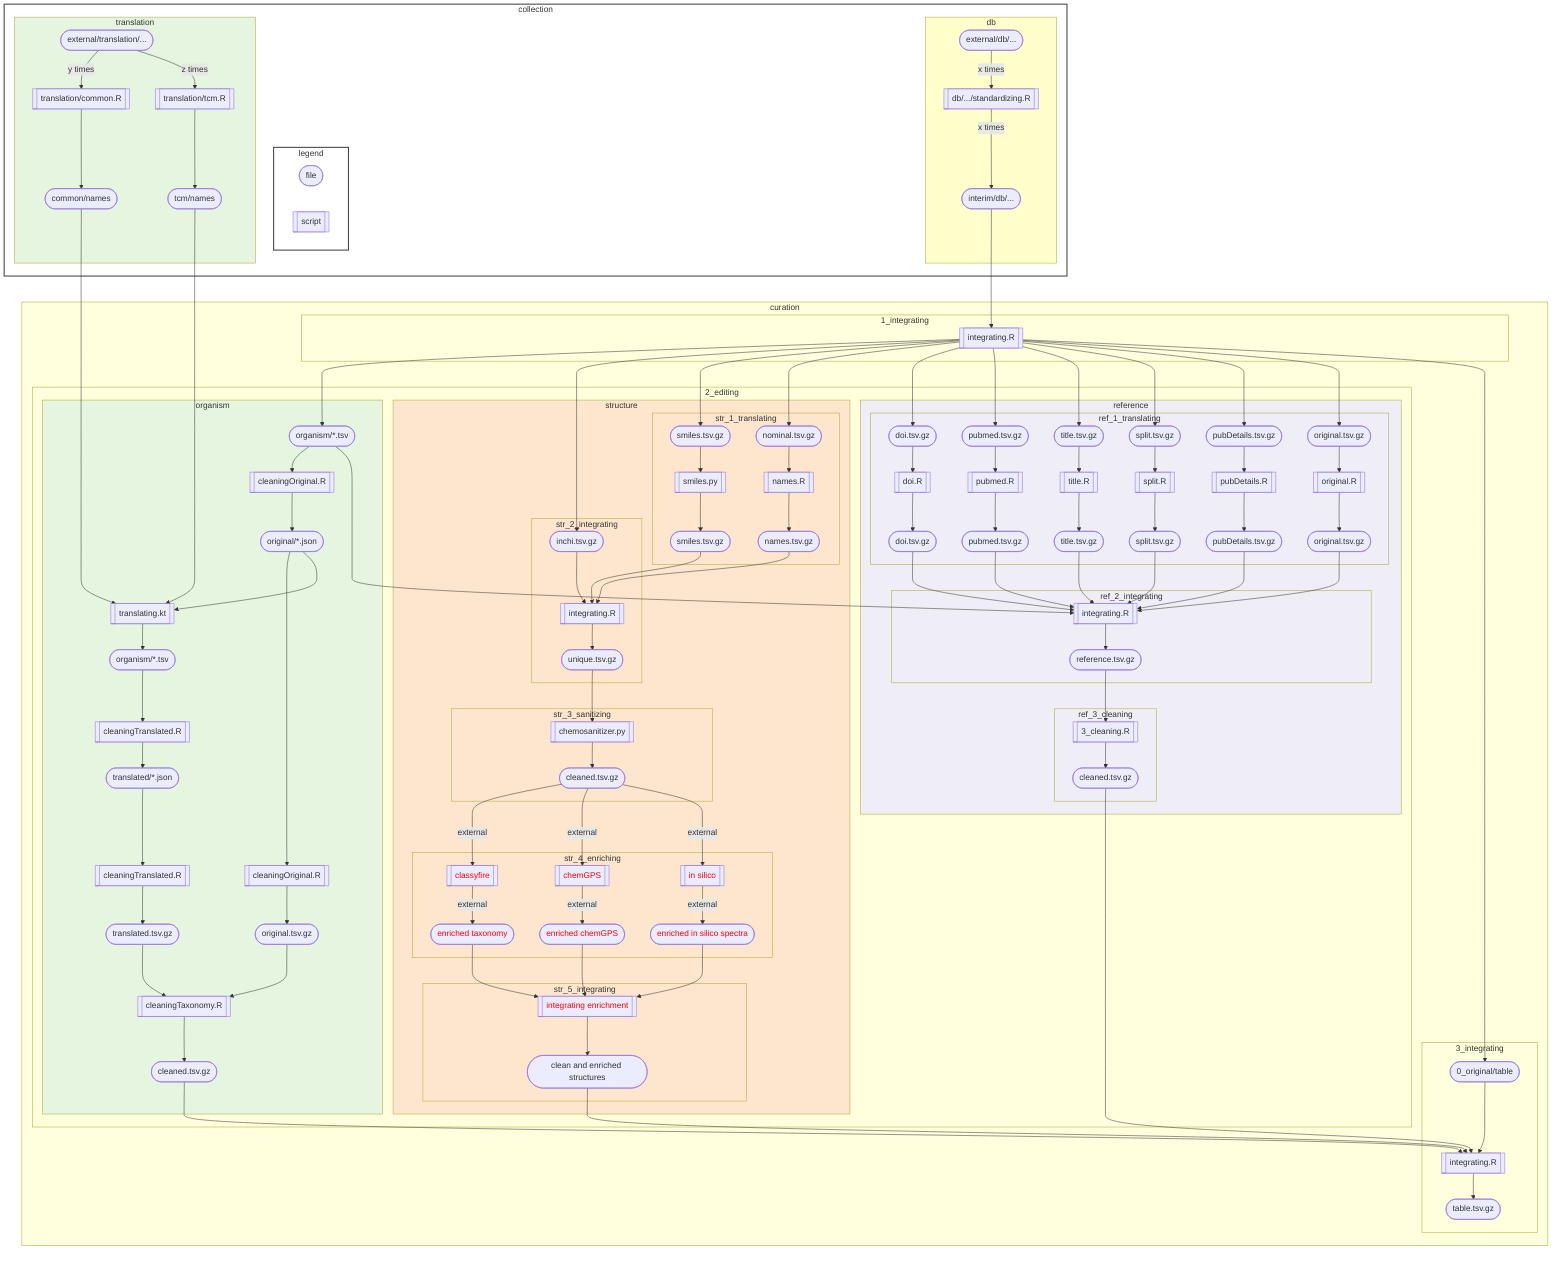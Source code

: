 graph TD

subgraph collection
style collection fill:#FFFFFF,stroke:#424242,stroke-width:2px
subgraph legend
style legend fill:#FFFFFF,stroke:#424242,stroke-width:2px
A([file])
B[[script]]
end

subgraph db
style db fill:#ffffcc
010([external/db/...]) -- x times --> 020[[db/.../standardizing.R]] -- x times --> 030([interim/db/...])
end

subgraph translation
style translation fill:#E5F5E0
010([external/db/...])
011([external/translation/...]) -- y times --> 040[[translation/common.R]] --> 050([common/names])
010([external/db/...])
011([external/translation/...]) -- z times --> 060[[translation/tcm.R]] --> 070([tcm/names])
end

end

050([common/names]) --> 105[[2_translating.kt]]
070([tcm/names]) --> 105[[2_translating.kt]]

subgraph curation
subgraph 1_integrating
030([interim/db/...])  --> 080[[integrating.R]]
end

subgraph 2_editing
subgraph organism
080[[integrating.R]] --> 100([organism/*.tsv])
style organism fill:#E5F5E0
100([organism/*.tsv]) -->
    101[[cleaningOriginal.R]] -->
        102([original/*.json]) -->
            103[[cleaningOriginal.R]] -->
                104([original.tsv.gz]) -->
                    111[[cleaningTaxonomy.R]]
        102([original/*.json]) -->
            105[[translating.kt]] -->
                106([organism/*.tsv]) -->
                    107[[cleaningTranslated.R]] -->
                        108([translated/*.json]) -->
                            109[[cleaningTranslated.R]] -->
                                110([translated.tsv.gz]) -->
                                    111[[cleaningTaxonomy.R]] -->
                                        120([cleaned.tsv.gz])
end

subgraph structure
style structure fill:#FEE6CE
080[[integrating.R]] --> 210([inchi.tsv.gz])
080[[integrating.R]] --> 220([smiles.tsv.gz])
080[[integrating.R]] --> 230([nominal.tsv.gz])
subgraph str_1_translating
style str_1_translating fill:#FEE6CE
220([smiles.tsv.gz]) -->
    221[[smiles.py]] -->
        222([smiles.tsv.gz])
230([nominal.tsv.gz]) -->
    231[[names.R]] -->
        232([names.tsv.gz])
end

subgraph str_2_integrating
style str_2_integrating fill:#FEE6CE
210([inchi.tsv.gz]) --> 240[[integrating.R]]
222([smiles.tsv.gz]) --> 240[[integrating.R]]
232([names.tsv.gz]) --> 240[[integrating.R]]
    --> 250([unique.tsv.gz])
end

subgraph str_3_sanitizing
style str_3_sanitizing fill:#FEE6CE
250([unique.tsv.gz]) --> 260[[chemosanitizer.py]] -->
    270([cleaned.tsv.gz])
end

subgraph str_4_enriching
style str_4_enriching fill:#FEE6CE
270([cleaned.tsv.gz]) -->
    |external| 281[[classyfire]] -->
        |external| 291([enriched taxonomy])
270([cleaned.tsv.gz]) -->
    |external| 282[[chemGPS]] -->
        |external| 292([enriched chemGPS])
270([cleaned.tsv.gz]) -->
    |external| 283[[in silico]] -->
        |external| 293([enriched in silico spectra])
end

subgraph str_5_integrating
style str_5_integrating fill:#FEE6CE
291([enriched taxonomy]) --> 298[[integrating enrichment]]
292([enriched chemGPS]) --> 298[[integrating enrichment]]
293([enriched in silico spectra]) --> 298[[integrating enrichment]]
298[[integrating enrichment]] --> 299([clean and enriched structures])
end
classDef NotDone color:red
class 281,291,282,292,283,293,298 NotDone

end

subgraph reference
style reference fill:#EFEDF5
080[[integrating.R]] --> 320([doi.tsv.gz])
080[[integrating.R]] --> 330([pubmed.tsv.gz])
080[[integrating.R]] --> 340([title.tsv.gz])
080[[integrating.R]] --> 350([split.tsv.gz])
080[[integrating.R]] --> 361([pubDetails.tsv.gz])
080[[integrating.R]] --> 370([original.tsv.gz])

subgraph ref_1_translating
style ref_1_translating fill:#EFEDF5
320([doi.tsv.gz]) -->
    321[[doi.R]] -->
        322([doi.tsv.gz])
330([pubmed.tsv.gz]) -->
    331[[pubmed.R]] -->
        332([pubmed.tsv.gz])
340([title.tsv.gz]) -->
    341[[title.R]] -->
        342([title.tsv.gz])
350([split.tsv.gz]) -->
    351[[split.R]] -->
        352([split.tsv.gz])
361([pubDetails.tsv.gz]) -->
    363[[pubDetails.R]] -->
        362([pubDetails.tsv.gz])
370([original.tsv.gz]) -->
    371[[original.R]] -->
        372([original.tsv.gz])
end
subgraph ref_2_integrating
style ref_2_integrating fill:#EFEDF5
100([organism/*.tsv]) --> 360[[integrating.R]]
322([doi.tsv.gz]) --> 360[[integrating.R]]
332([pubmed.tsv.gz]) --> 360[[integrating.R]]
342([title.tsv.gz]) --> 360[[integrating.R]]
352([split.tsv.gz]) --> 360[[integrating.R]]
362([pubDetails.tsv.gz]) --> 360[[integrating.R]]
372([original.tsv.gz]) --> 360[[integrating.R]] -->
    380([reference.tsv.gz])
end
subgraph ref_3_cleaning
style ref_3_cleaning fill:#EFEDF5
380([reference.tsv.gz]) -->
    385[[3_cleaning.R]] -->
        390([cleaned.tsv.gz])
end
end
end
subgraph 3_integrating
080[[integrating.R]] --> 400([0_original/table])
120([cleaned.tsv.gz]) -->
998[[integrating.R]]

299([clean and enriched structures]) -->
998[[integrating.R]]

390([cleaned.tsv.gz]) -->
998[[integrating.R]]

400([0_original/table]) -->
    998[[integrating.R]] --> 999([table.tsv.gz])
end
end